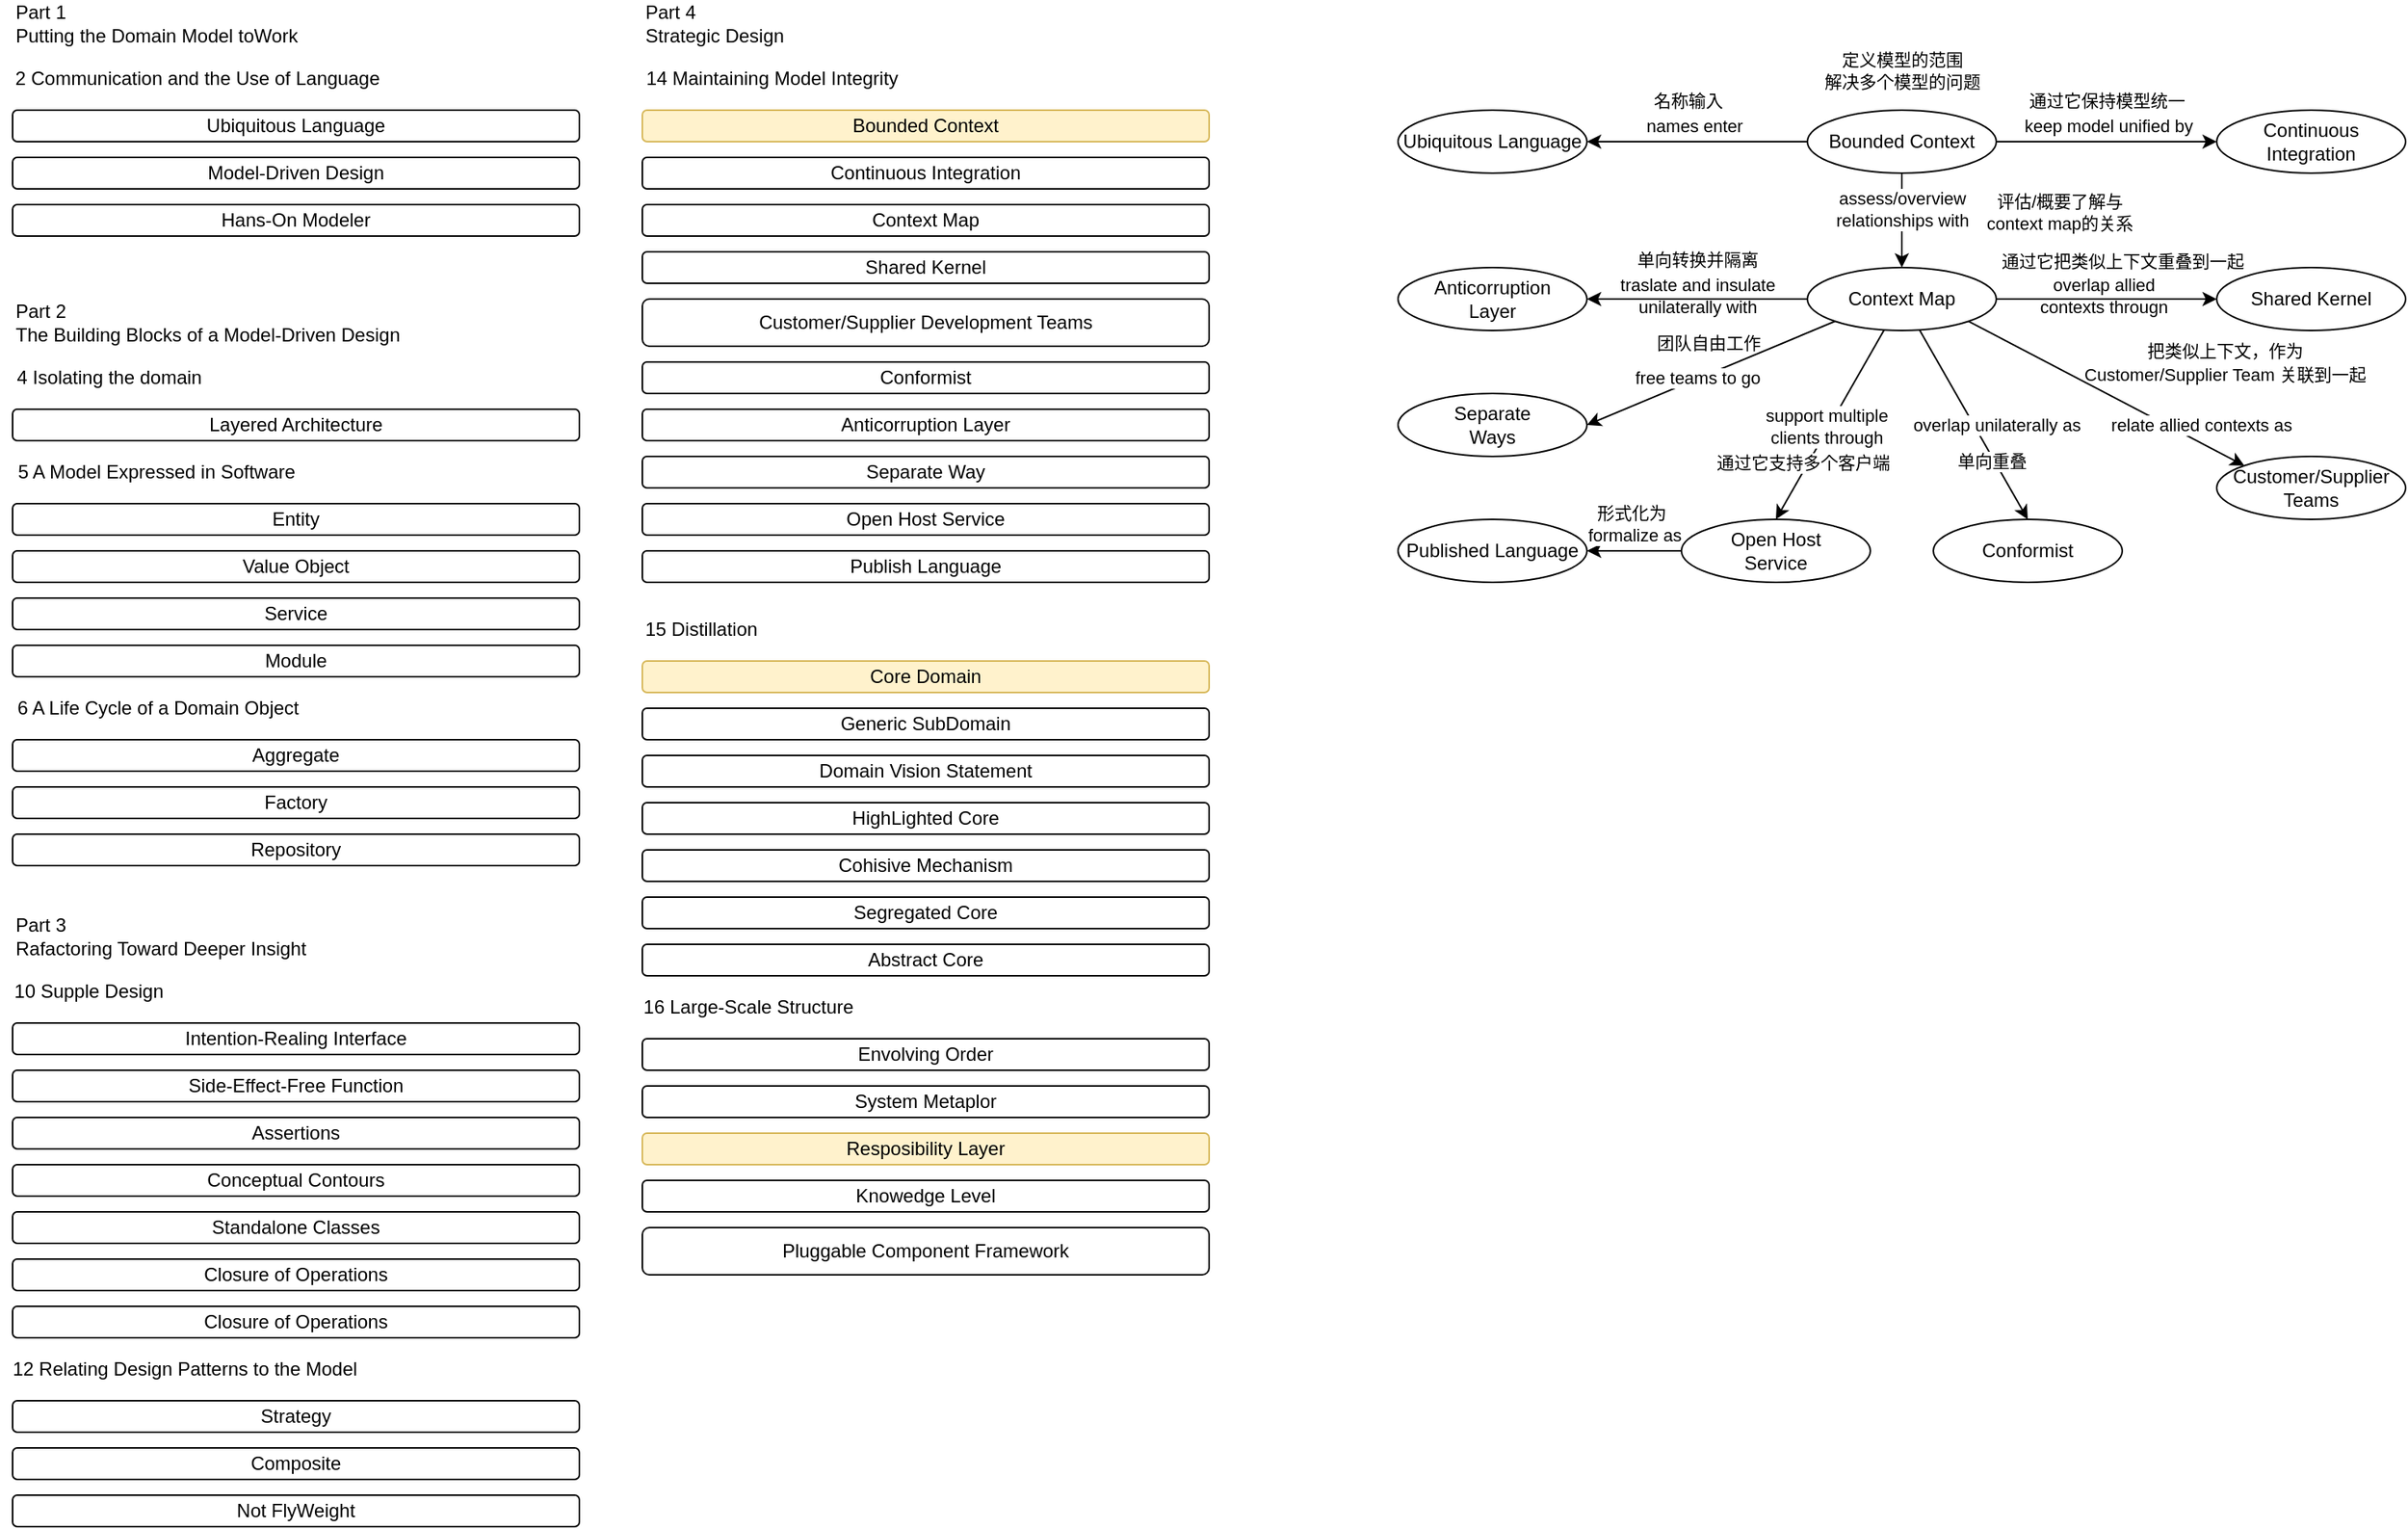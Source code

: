 <mxfile version="13.4.1" type="github">
  <diagram id="cs3FqZIEFPSHvNL24JPY" name="Page-1">
    <mxGraphModel dx="946" dy="614" grid="1" gridSize="10" guides="1" tooltips="1" connect="1" arrows="1" fold="1" page="1" pageScale="1" pageWidth="850" pageHeight="1100" math="0" shadow="0">
      <root>
        <mxCell id="0" />
        <mxCell id="1" parent="0" />
        <mxCell id="_25s_ITaU66nZ-JxN_I0-1" value="Ubiquitous Language" style="rounded=1;whiteSpace=wrap;html=1;fillColor=none;" parent="1" vertex="1">
          <mxGeometry x="40" y="100" width="360" height="20" as="geometry" />
        </mxCell>
        <mxCell id="_25s_ITaU66nZ-JxN_I0-2" value="2 Communication and the Use of Language" style="text;html=1;align=center;verticalAlign=middle;resizable=0;points=[];autosize=1;" parent="1" vertex="1">
          <mxGeometry x="32" y="70" width="250" height="20" as="geometry" />
        </mxCell>
        <mxCell id="_25s_ITaU66nZ-JxN_I0-3" value="Model-Driven Design" style="rounded=1;whiteSpace=wrap;html=1;fillColor=none;" parent="1" vertex="1">
          <mxGeometry x="40" y="130" width="360" height="20" as="geometry" />
        </mxCell>
        <mxCell id="_25s_ITaU66nZ-JxN_I0-4" value="Hans-On Modeler" style="rounded=1;whiteSpace=wrap;html=1;fillColor=none;" parent="1" vertex="1">
          <mxGeometry x="40" y="160" width="360" height="20" as="geometry" />
        </mxCell>
        <mxCell id="_25s_ITaU66nZ-JxN_I0-5" value="Layered Architecture" style="rounded=1;whiteSpace=wrap;html=1;fillColor=none;" parent="1" vertex="1">
          <mxGeometry x="40" y="290" width="360" height="20" as="geometry" />
        </mxCell>
        <mxCell id="_25s_ITaU66nZ-JxN_I0-6" value="Entity" style="rounded=1;whiteSpace=wrap;html=1;fillColor=none;" parent="1" vertex="1">
          <mxGeometry x="40" y="350" width="360" height="20" as="geometry" />
        </mxCell>
        <mxCell id="_25s_ITaU66nZ-JxN_I0-7" value="Value Object" style="rounded=1;whiteSpace=wrap;html=1;fillColor=none;" parent="1" vertex="1">
          <mxGeometry x="40" y="380" width="360" height="20" as="geometry" />
        </mxCell>
        <mxCell id="_25s_ITaU66nZ-JxN_I0-9" value="Service" style="rounded=1;whiteSpace=wrap;html=1;fillColor=none;" parent="1" vertex="1">
          <mxGeometry x="40" y="410" width="360" height="20" as="geometry" />
        </mxCell>
        <mxCell id="_25s_ITaU66nZ-JxN_I0-10" value="Module" style="rounded=1;whiteSpace=wrap;html=1;fillColor=none;" parent="1" vertex="1">
          <mxGeometry x="40" y="440" width="360" height="20" as="geometry" />
        </mxCell>
        <mxCell id="_25s_ITaU66nZ-JxN_I0-11" value="Part 1&lt;br&gt;Putting the Domain Model toWork" style="text;html=1;align=left;verticalAlign=middle;resizable=0;points=[];autosize=1;" parent="1" vertex="1">
          <mxGeometry x="40" y="30" width="190" height="30" as="geometry" />
        </mxCell>
        <mxCell id="_25s_ITaU66nZ-JxN_I0-12" value="4 Isolating the domain" style="text;html=1;align=center;verticalAlign=middle;resizable=0;points=[];autosize=1;" parent="1" vertex="1">
          <mxGeometry x="36" y="260" width="130" height="20" as="geometry" />
        </mxCell>
        <mxCell id="_25s_ITaU66nZ-JxN_I0-13" value="5 A Model Expressed in Software" style="text;html=1;align=center;verticalAlign=middle;resizable=0;points=[];autosize=1;" parent="1" vertex="1">
          <mxGeometry x="36" y="320" width="190" height="20" as="geometry" />
        </mxCell>
        <mxCell id="_25s_ITaU66nZ-JxN_I0-14" value="6 A Life Cycle of a Domain Object" style="text;html=1;align=center;verticalAlign=middle;resizable=0;points=[];autosize=1;" parent="1" vertex="1">
          <mxGeometry x="37" y="470" width="190" height="20" as="geometry" />
        </mxCell>
        <mxCell id="_25s_ITaU66nZ-JxN_I0-15" value="Aggregate" style="rounded=1;whiteSpace=wrap;html=1;fillColor=none;" parent="1" vertex="1">
          <mxGeometry x="40" y="500" width="360" height="20" as="geometry" />
        </mxCell>
        <mxCell id="_25s_ITaU66nZ-JxN_I0-16" value="Factory" style="rounded=1;whiteSpace=wrap;html=1;fillColor=none;" parent="1" vertex="1">
          <mxGeometry x="40" y="530" width="360" height="20" as="geometry" />
        </mxCell>
        <mxCell id="_25s_ITaU66nZ-JxN_I0-17" value="Repository" style="rounded=1;whiteSpace=wrap;html=1;fillColor=none;" parent="1" vertex="1">
          <mxGeometry x="40" y="560" width="360" height="20" as="geometry" />
        </mxCell>
        <mxCell id="_25s_ITaU66nZ-JxN_I0-18" value="Part 2&lt;br&gt;The Building Blocks of a Model-Driven Design" style="text;html=1;align=left;verticalAlign=middle;resizable=0;points=[];autosize=1;" parent="1" vertex="1">
          <mxGeometry x="40" y="220" width="260" height="30" as="geometry" />
        </mxCell>
        <mxCell id="_25s_ITaU66nZ-JxN_I0-19" value="Part 3&lt;br&gt;Rafactoring Toward Deeper Insight" style="text;html=1;align=left;verticalAlign=middle;resizable=0;points=[];autosize=1;" parent="1" vertex="1">
          <mxGeometry x="40" y="610" width="200" height="30" as="geometry" />
        </mxCell>
        <mxCell id="_25s_ITaU66nZ-JxN_I0-20" value="Intention-Realing Interface" style="rounded=1;whiteSpace=wrap;html=1;fillColor=none;" parent="1" vertex="1">
          <mxGeometry x="40" y="680" width="360" height="20" as="geometry" />
        </mxCell>
        <mxCell id="_25s_ITaU66nZ-JxN_I0-21" value="10 Supple Design" style="text;html=1;align=center;verticalAlign=middle;resizable=0;points=[];autosize=1;" parent="1" vertex="1">
          <mxGeometry x="33" y="650" width="110" height="20" as="geometry" />
        </mxCell>
        <mxCell id="_25s_ITaU66nZ-JxN_I0-22" value="Side-Effect-Free Function" style="rounded=1;whiteSpace=wrap;html=1;fillColor=none;" parent="1" vertex="1">
          <mxGeometry x="40" y="710" width="360" height="20" as="geometry" />
        </mxCell>
        <mxCell id="_25s_ITaU66nZ-JxN_I0-23" value="Assertions" style="rounded=1;whiteSpace=wrap;html=1;fillColor=none;" parent="1" vertex="1">
          <mxGeometry x="40" y="740" width="360" height="20" as="geometry" />
        </mxCell>
        <mxCell id="_25s_ITaU66nZ-JxN_I0-26" value="Conceptual Contours" style="rounded=1;whiteSpace=wrap;html=1;fillColor=none;" parent="1" vertex="1">
          <mxGeometry x="40" y="770" width="360" height="20" as="geometry" />
        </mxCell>
        <mxCell id="_25s_ITaU66nZ-JxN_I0-27" value="Standalone Classes" style="rounded=1;whiteSpace=wrap;html=1;fillColor=none;" parent="1" vertex="1">
          <mxGeometry x="40" y="800" width="360" height="20" as="geometry" />
        </mxCell>
        <mxCell id="_25s_ITaU66nZ-JxN_I0-28" value="Closure of Operations" style="rounded=1;whiteSpace=wrap;html=1;fillColor=none;" parent="1" vertex="1">
          <mxGeometry x="40" y="830" width="360" height="20" as="geometry" />
        </mxCell>
        <mxCell id="_25s_ITaU66nZ-JxN_I0-29" value="Closure of Operations" style="rounded=1;whiteSpace=wrap;html=1;fillColor=none;" parent="1" vertex="1">
          <mxGeometry x="40" y="860" width="360" height="20" as="geometry" />
        </mxCell>
        <mxCell id="_25s_ITaU66nZ-JxN_I0-30" value="12 Relating Design Patterns to the Model" style="text;html=1;align=center;verticalAlign=middle;resizable=0;points=[];autosize=1;" parent="1" vertex="1">
          <mxGeometry x="34" y="890" width="230" height="20" as="geometry" />
        </mxCell>
        <mxCell id="_25s_ITaU66nZ-JxN_I0-31" value="Strategy" style="rounded=1;whiteSpace=wrap;html=1;fillColor=none;" parent="1" vertex="1">
          <mxGeometry x="40" y="920" width="360" height="20" as="geometry" />
        </mxCell>
        <mxCell id="_25s_ITaU66nZ-JxN_I0-32" value="Composite" style="rounded=1;whiteSpace=wrap;html=1;fillColor=none;" parent="1" vertex="1">
          <mxGeometry x="40" y="950" width="360" height="20" as="geometry" />
        </mxCell>
        <mxCell id="_25s_ITaU66nZ-JxN_I0-33" value="Not FlyWeight" style="rounded=1;whiteSpace=wrap;html=1;fillColor=none;" parent="1" vertex="1">
          <mxGeometry x="40" y="980" width="360" height="20" as="geometry" />
        </mxCell>
        <mxCell id="_25s_ITaU66nZ-JxN_I0-34" value="Part 4&lt;br&gt;Strategic Design" style="text;html=1;align=left;verticalAlign=middle;resizable=0;points=[];autosize=1;" parent="1" vertex="1">
          <mxGeometry x="440" y="30" width="100" height="30" as="geometry" />
        </mxCell>
        <mxCell id="_25s_ITaU66nZ-JxN_I0-35" value="14 Maintaining Model Integrity" style="text;html=1;align=center;verticalAlign=middle;resizable=0;points=[];autosize=1;" parent="1" vertex="1">
          <mxGeometry x="432" y="70" width="180" height="20" as="geometry" />
        </mxCell>
        <mxCell id="_25s_ITaU66nZ-JxN_I0-36" value="Bounded Context" style="rounded=1;whiteSpace=wrap;html=1;fillColor=#fff2cc;strokeColor=#d6b656;" parent="1" vertex="1">
          <mxGeometry x="440" y="100" width="360" height="20" as="geometry" />
        </mxCell>
        <mxCell id="_25s_ITaU66nZ-JxN_I0-37" value="Continuous Integration" style="rounded=1;whiteSpace=wrap;html=1;fillColor=none;" parent="1" vertex="1">
          <mxGeometry x="440" y="130" width="360" height="20" as="geometry" />
        </mxCell>
        <mxCell id="_25s_ITaU66nZ-JxN_I0-38" value="Context Map" style="rounded=1;whiteSpace=wrap;html=1;fillColor=none;" parent="1" vertex="1">
          <mxGeometry x="440" y="160" width="360" height="20" as="geometry" />
        </mxCell>
        <mxCell id="_25s_ITaU66nZ-JxN_I0-39" value="Shared Kernel" style="rounded=1;whiteSpace=wrap;html=1;fillColor=none;" parent="1" vertex="1">
          <mxGeometry x="440" y="190" width="360" height="20" as="geometry" />
        </mxCell>
        <mxCell id="_25s_ITaU66nZ-JxN_I0-40" value="Customer/Supplier Development Teams" style="rounded=1;whiteSpace=wrap;html=1;fillColor=none;" parent="1" vertex="1">
          <mxGeometry x="440" y="220" width="360" height="30" as="geometry" />
        </mxCell>
        <mxCell id="_25s_ITaU66nZ-JxN_I0-41" value="Conformist" style="rounded=1;whiteSpace=wrap;html=1;fillColor=none;" parent="1" vertex="1">
          <mxGeometry x="440" y="260" width="360" height="20" as="geometry" />
        </mxCell>
        <mxCell id="_25s_ITaU66nZ-JxN_I0-42" value="Anticorruption Layer" style="rounded=1;whiteSpace=wrap;html=1;fillColor=none;" parent="1" vertex="1">
          <mxGeometry x="440" y="290" width="360" height="20" as="geometry" />
        </mxCell>
        <mxCell id="_25s_ITaU66nZ-JxN_I0-43" value="Separate Way" style="rounded=1;whiteSpace=wrap;html=1;fillColor=none;" parent="1" vertex="1">
          <mxGeometry x="440" y="320" width="360" height="20" as="geometry" />
        </mxCell>
        <mxCell id="_25s_ITaU66nZ-JxN_I0-44" value="Open Host Service" style="rounded=1;whiteSpace=wrap;html=1;fillColor=none;" parent="1" vertex="1">
          <mxGeometry x="440" y="350" width="360" height="20" as="geometry" />
        </mxCell>
        <mxCell id="_25s_ITaU66nZ-JxN_I0-45" value="Publish Language" style="rounded=1;whiteSpace=wrap;html=1;fillColor=none;" parent="1" vertex="1">
          <mxGeometry x="440" y="380" width="360" height="20" as="geometry" />
        </mxCell>
        <mxCell id="2IEhXaFTapYusUPB-sK3-1" value="Core Domain" style="rounded=1;whiteSpace=wrap;html=1;fillColor=#fff2cc;strokeColor=#d6b656;" vertex="1" parent="1">
          <mxGeometry x="440" y="450" width="360" height="20" as="geometry" />
        </mxCell>
        <mxCell id="2IEhXaFTapYusUPB-sK3-3" value="15 Distillation" style="text;html=1;align=center;verticalAlign=middle;resizable=0;points=[];autosize=1;" vertex="1" parent="1">
          <mxGeometry x="432" y="420" width="90" height="20" as="geometry" />
        </mxCell>
        <mxCell id="2IEhXaFTapYusUPB-sK3-6" value="Generic SubDomain" style="rounded=1;whiteSpace=wrap;html=1;fillColor=none;" vertex="1" parent="1">
          <mxGeometry x="440" y="480" width="360" height="20" as="geometry" />
        </mxCell>
        <mxCell id="2IEhXaFTapYusUPB-sK3-7" value="Domain Vision Statement" style="rounded=1;whiteSpace=wrap;html=1;fillColor=none;" vertex="1" parent="1">
          <mxGeometry x="440" y="510" width="360" height="20" as="geometry" />
        </mxCell>
        <mxCell id="2IEhXaFTapYusUPB-sK3-8" value="HighLighted Core" style="rounded=1;whiteSpace=wrap;html=1;fillColor=none;" vertex="1" parent="1">
          <mxGeometry x="440" y="540" width="360" height="20" as="geometry" />
        </mxCell>
        <mxCell id="2IEhXaFTapYusUPB-sK3-9" value="Cohisive Mechanism" style="rounded=1;whiteSpace=wrap;html=1;fillColor=none;" vertex="1" parent="1">
          <mxGeometry x="440" y="570" width="360" height="20" as="geometry" />
        </mxCell>
        <mxCell id="2IEhXaFTapYusUPB-sK3-10" value="Segregated Core" style="rounded=1;whiteSpace=wrap;html=1;fillColor=none;" vertex="1" parent="1">
          <mxGeometry x="440" y="600" width="360" height="20" as="geometry" />
        </mxCell>
        <mxCell id="2IEhXaFTapYusUPB-sK3-11" value="Abstract Core" style="rounded=1;whiteSpace=wrap;html=1;fillColor=none;" vertex="1" parent="1">
          <mxGeometry x="440" y="630" width="360" height="20" as="geometry" />
        </mxCell>
        <mxCell id="2IEhXaFTapYusUPB-sK3-12" value="16 Large-Scale Structure" style="text;html=1;align=center;verticalAlign=middle;resizable=0;points=[];autosize=1;" vertex="1" parent="1">
          <mxGeometry x="432" y="660" width="150" height="20" as="geometry" />
        </mxCell>
        <mxCell id="2IEhXaFTapYusUPB-sK3-13" value="Envolving Order" style="rounded=1;whiteSpace=wrap;html=1;fillColor=none;" vertex="1" parent="1">
          <mxGeometry x="440" y="690" width="360" height="20" as="geometry" />
        </mxCell>
        <mxCell id="2IEhXaFTapYusUPB-sK3-14" value="System Metaplor" style="rounded=1;whiteSpace=wrap;html=1;fillColor=none;" vertex="1" parent="1">
          <mxGeometry x="440" y="720" width="360" height="20" as="geometry" />
        </mxCell>
        <mxCell id="2IEhXaFTapYusUPB-sK3-15" value="Resposibility Layer" style="rounded=1;whiteSpace=wrap;html=1;fillColor=#fff2cc;strokeColor=#d6b656;" vertex="1" parent="1">
          <mxGeometry x="440" y="750" width="360" height="20" as="geometry" />
        </mxCell>
        <mxCell id="2IEhXaFTapYusUPB-sK3-16" value="Knowedge Level" style="rounded=1;whiteSpace=wrap;html=1;fillColor=none;" vertex="1" parent="1">
          <mxGeometry x="440" y="780" width="360" height="20" as="geometry" />
        </mxCell>
        <mxCell id="2IEhXaFTapYusUPB-sK3-17" value="Pluggable Component Framework" style="rounded=1;whiteSpace=wrap;html=1;fillColor=none;" vertex="1" parent="1">
          <mxGeometry x="440" y="810" width="360" height="30" as="geometry" />
        </mxCell>
        <mxCell id="2IEhXaFTapYusUPB-sK3-22" style="edgeStyle=orthogonalEdgeStyle;rounded=0;orthogonalLoop=1;jettySize=auto;html=1;entryX=1;entryY=0.5;entryDx=0;entryDy=0;" edge="1" parent="1" source="2IEhXaFTapYusUPB-sK3-19" target="2IEhXaFTapYusUPB-sK3-20">
          <mxGeometry relative="1" as="geometry" />
        </mxCell>
        <mxCell id="2IEhXaFTapYusUPB-sK3-41" value="names enter" style="edgeLabel;html=1;align=center;verticalAlign=middle;resizable=0;points=[];" vertex="1" connectable="0" parent="2IEhXaFTapYusUPB-sK3-22">
          <mxGeometry x="0.217" relative="1" as="geometry">
            <mxPoint x="13" y="-10" as="offset" />
          </mxGeometry>
        </mxCell>
        <mxCell id="2IEhXaFTapYusUPB-sK3-23" value="keep model unified by" style="edgeStyle=orthogonalEdgeStyle;rounded=0;orthogonalLoop=1;jettySize=auto;html=1;entryX=0;entryY=0.5;entryDx=0;entryDy=0;exitX=1;exitY=0.5;exitDx=0;exitDy=0;" edge="1" parent="1" source="2IEhXaFTapYusUPB-sK3-19" target="2IEhXaFTapYusUPB-sK3-21">
          <mxGeometry x="0.017" y="10" relative="1" as="geometry">
            <mxPoint x="1299" y="110" as="sourcePoint" />
            <mxPoint x="1419" y="110" as="targetPoint" />
            <Array as="points" />
            <mxPoint as="offset" />
          </mxGeometry>
        </mxCell>
        <mxCell id="2IEhXaFTapYusUPB-sK3-25" style="edgeStyle=orthogonalEdgeStyle;rounded=0;orthogonalLoop=1;jettySize=auto;html=1;" edge="1" parent="1" source="2IEhXaFTapYusUPB-sK3-19" target="2IEhXaFTapYusUPB-sK3-24">
          <mxGeometry relative="1" as="geometry" />
        </mxCell>
        <mxCell id="2IEhXaFTapYusUPB-sK3-42" value="assess/overview &lt;br&gt;relationships with" style="edgeLabel;html=1;align=center;verticalAlign=middle;resizable=0;points=[];" vertex="1" connectable="0" parent="2IEhXaFTapYusUPB-sK3-25">
          <mxGeometry x="-0.257" relative="1" as="geometry">
            <mxPoint as="offset" />
          </mxGeometry>
        </mxCell>
        <mxCell id="2IEhXaFTapYusUPB-sK3-19" value="&lt;span style=&quot;&quot;&gt;Bounded Context&lt;/span&gt;" style="ellipse;whiteSpace=wrap;html=1;fillColor=none;align=center;" vertex="1" parent="1">
          <mxGeometry x="1180" y="100" width="120" height="40" as="geometry" />
        </mxCell>
        <mxCell id="2IEhXaFTapYusUPB-sK3-20" value="&lt;span&gt;Ubiquitous Language&lt;/span&gt;" style="ellipse;whiteSpace=wrap;html=1;fillColor=none;align=center;" vertex="1" parent="1">
          <mxGeometry x="920" y="100" width="120" height="40" as="geometry" />
        </mxCell>
        <mxCell id="2IEhXaFTapYusUPB-sK3-21" value="Continuous Integration" style="ellipse;whiteSpace=wrap;html=1;fillColor=none;align=center;" vertex="1" parent="1">
          <mxGeometry x="1440" y="100" width="120" height="40" as="geometry" />
        </mxCell>
        <mxCell id="2IEhXaFTapYusUPB-sK3-28" style="edgeStyle=orthogonalEdgeStyle;rounded=0;orthogonalLoop=1;jettySize=auto;html=1;entryX=1;entryY=0.5;entryDx=0;entryDy=0;" edge="1" parent="1" source="2IEhXaFTapYusUPB-sK3-24" target="2IEhXaFTapYusUPB-sK3-27">
          <mxGeometry relative="1" as="geometry" />
        </mxCell>
        <mxCell id="2IEhXaFTapYusUPB-sK3-43" value="traslate and insulate &lt;br&gt;unilaterally with" style="edgeLabel;html=1;align=center;verticalAlign=middle;resizable=0;points=[];labelBackgroundColor=none;" vertex="1" connectable="0" parent="2IEhXaFTapYusUPB-sK3-28">
          <mxGeometry x="0.033" y="-4" relative="1" as="geometry">
            <mxPoint x="2" y="2" as="offset" />
          </mxGeometry>
        </mxCell>
        <mxCell id="2IEhXaFTapYusUPB-sK3-35" style="rounded=0;orthogonalLoop=1;jettySize=auto;html=1;entryX=1;entryY=0.5;entryDx=0;entryDy=0;exitX=0;exitY=1;exitDx=0;exitDy=0;" edge="1" parent="1" source="2IEhXaFTapYusUPB-sK3-24" target="2IEhXaFTapYusUPB-sK3-30">
          <mxGeometry relative="1" as="geometry" />
        </mxCell>
        <mxCell id="2IEhXaFTapYusUPB-sK3-44" value="free teams to go" style="edgeLabel;html=1;align=center;verticalAlign=middle;resizable=0;points=[];" vertex="1" connectable="0" parent="2IEhXaFTapYusUPB-sK3-35">
          <mxGeometry x="-0.011" y="-2" relative="1" as="geometry">
            <mxPoint x="-9.3" y="5.31" as="offset" />
          </mxGeometry>
        </mxCell>
        <mxCell id="2IEhXaFTapYusUPB-sK3-36" style="edgeStyle=none;rounded=0;orthogonalLoop=1;jettySize=auto;html=1;entryX=0.5;entryY=0;entryDx=0;entryDy=0;" edge="1" parent="1" source="2IEhXaFTapYusUPB-sK3-24" target="2IEhXaFTapYusUPB-sK3-31">
          <mxGeometry relative="1" as="geometry" />
        </mxCell>
        <mxCell id="2IEhXaFTapYusUPB-sK3-45" value="support multiple&lt;br&gt;clients through" style="edgeLabel;html=1;align=center;verticalAlign=middle;resizable=0;points=[];" vertex="1" connectable="0" parent="2IEhXaFTapYusUPB-sK3-36">
          <mxGeometry x="0.038" y="-2" relative="1" as="geometry">
            <mxPoint as="offset" />
          </mxGeometry>
        </mxCell>
        <mxCell id="2IEhXaFTapYusUPB-sK3-57" value="通过它支持多个客户端" style="edgeLabel;html=1;align=center;verticalAlign=middle;resizable=0;points=[];" vertex="1" connectable="0" parent="2IEhXaFTapYusUPB-sK3-36">
          <mxGeometry x="0.422" y="-4" relative="1" as="geometry">
            <mxPoint y="1" as="offset" />
          </mxGeometry>
        </mxCell>
        <mxCell id="2IEhXaFTapYusUPB-sK3-37" style="edgeStyle=none;rounded=0;orthogonalLoop=1;jettySize=auto;html=1;entryX=0.5;entryY=0;entryDx=0;entryDy=0;" edge="1" parent="1" source="2IEhXaFTapYusUPB-sK3-24" target="2IEhXaFTapYusUPB-sK3-34">
          <mxGeometry relative="1" as="geometry" />
        </mxCell>
        <mxCell id="2IEhXaFTapYusUPB-sK3-47" value="overlap unilaterally as" style="edgeLabel;html=1;align=center;verticalAlign=middle;resizable=0;points=[];" vertex="1" connectable="0" parent="2IEhXaFTapYusUPB-sK3-37">
          <mxGeometry x="-0.004" y="1" relative="1" as="geometry">
            <mxPoint x="13.67" y="0.94" as="offset" />
          </mxGeometry>
        </mxCell>
        <mxCell id="2IEhXaFTapYusUPB-sK3-58" value="单向重叠" style="edgeLabel;html=1;align=center;verticalAlign=middle;resizable=0;points=[];" vertex="1" connectable="0" parent="2IEhXaFTapYusUPB-sK3-37">
          <mxGeometry x="0.284" y="2" relative="1" as="geometry">
            <mxPoint y="7.07" as="offset" />
          </mxGeometry>
        </mxCell>
        <mxCell id="2IEhXaFTapYusUPB-sK3-38" style="edgeStyle=none;rounded=0;orthogonalLoop=1;jettySize=auto;html=1;entryX=0;entryY=0.5;entryDx=0;entryDy=0;" edge="1" parent="1" source="2IEhXaFTapYusUPB-sK3-24" target="2IEhXaFTapYusUPB-sK3-29">
          <mxGeometry relative="1" as="geometry" />
        </mxCell>
        <mxCell id="2IEhXaFTapYusUPB-sK3-49" value="overlap allied &lt;br&gt;contexts througn" style="edgeLabel;html=1;align=center;verticalAlign=middle;resizable=0;points=[];labelBackgroundColor=none;" vertex="1" connectable="0" parent="2IEhXaFTapYusUPB-sK3-38">
          <mxGeometry x="-0.233" y="1" relative="1" as="geometry">
            <mxPoint x="14" y="-1" as="offset" />
          </mxGeometry>
        </mxCell>
        <mxCell id="2IEhXaFTapYusUPB-sK3-39" style="edgeStyle=none;rounded=0;orthogonalLoop=1;jettySize=auto;html=1;entryX=0;entryY=0;entryDx=0;entryDy=0;exitX=1;exitY=1;exitDx=0;exitDy=0;" edge="1" parent="1" source="2IEhXaFTapYusUPB-sK3-24" target="2IEhXaFTapYusUPB-sK3-33">
          <mxGeometry relative="1" as="geometry" />
        </mxCell>
        <mxCell id="2IEhXaFTapYusUPB-sK3-48" value="relate allied contexts as" style="edgeLabel;html=1;align=center;verticalAlign=middle;resizable=0;points=[];" vertex="1" connectable="0" parent="2IEhXaFTapYusUPB-sK3-39">
          <mxGeometry x="-0.089" relative="1" as="geometry">
            <mxPoint x="67.84" y="24.11" as="offset" />
          </mxGeometry>
        </mxCell>
        <mxCell id="2IEhXaFTapYusUPB-sK3-24" value="&lt;span&gt;Context Map&lt;/span&gt;" style="ellipse;whiteSpace=wrap;html=1;fillColor=none;align=center;" vertex="1" parent="1">
          <mxGeometry x="1180" y="200" width="120" height="40" as="geometry" />
        </mxCell>
        <mxCell id="2IEhXaFTapYusUPB-sK3-27" value="&lt;span&gt;Anticorruption&lt;br&gt;Layer&lt;br&gt;&lt;/span&gt;" style="ellipse;whiteSpace=wrap;html=1;fillColor=none;align=center;" vertex="1" parent="1">
          <mxGeometry x="920" y="200" width="120" height="40" as="geometry" />
        </mxCell>
        <mxCell id="2IEhXaFTapYusUPB-sK3-29" value="&lt;span&gt;Shared Kernel&lt;/span&gt;" style="ellipse;whiteSpace=wrap;html=1;fillColor=none;align=center;" vertex="1" parent="1">
          <mxGeometry x="1440" y="200" width="120" height="40" as="geometry" />
        </mxCell>
        <mxCell id="2IEhXaFTapYusUPB-sK3-30" value="&lt;span&gt;Separate&lt;br&gt;Ways&lt;br&gt;&lt;/span&gt;" style="ellipse;whiteSpace=wrap;html=1;fillColor=none;align=center;" vertex="1" parent="1">
          <mxGeometry x="920" y="280" width="120" height="40" as="geometry" />
        </mxCell>
        <mxCell id="2IEhXaFTapYusUPB-sK3-40" style="edgeStyle=none;rounded=0;orthogonalLoop=1;jettySize=auto;html=1;entryX=1;entryY=0.5;entryDx=0;entryDy=0;exitX=0;exitY=0.5;exitDx=0;exitDy=0;" edge="1" parent="1" source="2IEhXaFTapYusUPB-sK3-31" target="2IEhXaFTapYusUPB-sK3-32">
          <mxGeometry relative="1" as="geometry" />
        </mxCell>
        <mxCell id="2IEhXaFTapYusUPB-sK3-50" value="formalize as" style="edgeLabel;html=1;align=center;verticalAlign=middle;resizable=0;points=[];" vertex="1" connectable="0" parent="2IEhXaFTapYusUPB-sK3-40">
          <mxGeometry x="-0.2" y="3" relative="1" as="geometry">
            <mxPoint x="-6" y="-13" as="offset" />
          </mxGeometry>
        </mxCell>
        <mxCell id="2IEhXaFTapYusUPB-sK3-31" value="&lt;span&gt;Open Host&lt;br&gt;Service&lt;br&gt;&lt;/span&gt;" style="ellipse;whiteSpace=wrap;html=1;fillColor=none;align=center;" vertex="1" parent="1">
          <mxGeometry x="1100" y="360" width="120" height="40" as="geometry" />
        </mxCell>
        <mxCell id="2IEhXaFTapYusUPB-sK3-32" value="&lt;span&gt;Published Language&lt;/span&gt;" style="ellipse;whiteSpace=wrap;html=1;fillColor=none;align=center;" vertex="1" parent="1">
          <mxGeometry x="920" y="360" width="120" height="40" as="geometry" />
        </mxCell>
        <mxCell id="2IEhXaFTapYusUPB-sK3-33" value="Customer/Supplier&lt;br&gt;Teams" style="ellipse;whiteSpace=wrap;html=1;fillColor=none;align=center;" vertex="1" parent="1">
          <mxGeometry x="1440" y="320" width="120" height="40" as="geometry" />
        </mxCell>
        <mxCell id="2IEhXaFTapYusUPB-sK3-34" value="Conformist" style="ellipse;whiteSpace=wrap;html=1;fillColor=none;align=center;" vertex="1" parent="1">
          <mxGeometry x="1260" y="360" width="120" height="40" as="geometry" />
        </mxCell>
        <mxCell id="2IEhXaFTapYusUPB-sK3-51" value="定义模型的范围&lt;br style=&quot;font-size: 11px;&quot;&gt;解决多个模型的问题" style="text;html=1;align=center;verticalAlign=middle;resizable=0;points=[];autosize=1;fontSize=11;" vertex="1" parent="1">
          <mxGeometry x="1185" y="60" width="110" height="30" as="geometry" />
        </mxCell>
        <mxCell id="2IEhXaFTapYusUPB-sK3-52" value="名称输入" style="text;html=1;align=center;verticalAlign=middle;resizable=0;points=[];autosize=1;fontSize=11;" vertex="1" parent="1">
          <mxGeometry x="1074" y="84" width="60" height="20" as="geometry" />
        </mxCell>
        <mxCell id="2IEhXaFTapYusUPB-sK3-53" value="通过它保持模型统一" style="text;html=1;align=center;verticalAlign=middle;resizable=0;points=[];autosize=1;fontSize=11;" vertex="1" parent="1">
          <mxGeometry x="1315" y="84" width="110" height="20" as="geometry" />
        </mxCell>
        <mxCell id="2IEhXaFTapYusUPB-sK3-54" value="&lt;font style=&quot;font-size: 11px&quot;&gt;评估/概要了解与&lt;br style=&quot;font-size: 11px;&quot;&gt;context map的关系&lt;/font&gt;" style="text;html=1;align=center;verticalAlign=middle;resizable=0;points=[];autosize=1;fontSize=11;" vertex="1" parent="1">
          <mxGeometry x="1285" y="150" width="110" height="30" as="geometry" />
        </mxCell>
        <mxCell id="2IEhXaFTapYusUPB-sK3-55" value="单向转换并隔离" style="text;html=1;align=center;verticalAlign=middle;resizable=0;points=[];autosize=1;fontSize=11;" vertex="1" parent="1">
          <mxGeometry x="1065" y="185" width="90" height="20" as="geometry" />
        </mxCell>
        <mxCell id="2IEhXaFTapYusUPB-sK3-56" value="团队自由工作" style="text;html=1;align=center;verticalAlign=middle;resizable=0;points=[];autosize=1;fontSize=11;" vertex="1" parent="1">
          <mxGeometry x="1077" y="238" width="80" height="20" as="geometry" />
        </mxCell>
        <mxCell id="2IEhXaFTapYusUPB-sK3-59" value="形式化为" style="text;html=1;align=center;verticalAlign=middle;resizable=0;points=[];autosize=1;fontSize=11;" vertex="1" parent="1">
          <mxGeometry x="1038" y="346" width="60" height="20" as="geometry" />
        </mxCell>
        <mxCell id="2IEhXaFTapYusUPB-sK3-60" value="&lt;font style=&quot;font-size: 11px&quot;&gt;把类似上下文，作为 &lt;br&gt;Customer/Supplier Team 关联到一起&lt;/font&gt;" style="text;html=1;align=center;verticalAlign=middle;resizable=0;points=[];autosize=1;" vertex="1" parent="1">
          <mxGeometry x="1350" y="240" width="190" height="40" as="geometry" />
        </mxCell>
        <mxCell id="2IEhXaFTapYusUPB-sK3-61" value="通过它把类似上下文重叠到一起" style="text;html=1;align=center;verticalAlign=middle;resizable=0;points=[];autosize=1;fontSize=11;" vertex="1" parent="1">
          <mxGeometry x="1295" y="186" width="170" height="20" as="geometry" />
        </mxCell>
      </root>
    </mxGraphModel>
  </diagram>
</mxfile>
